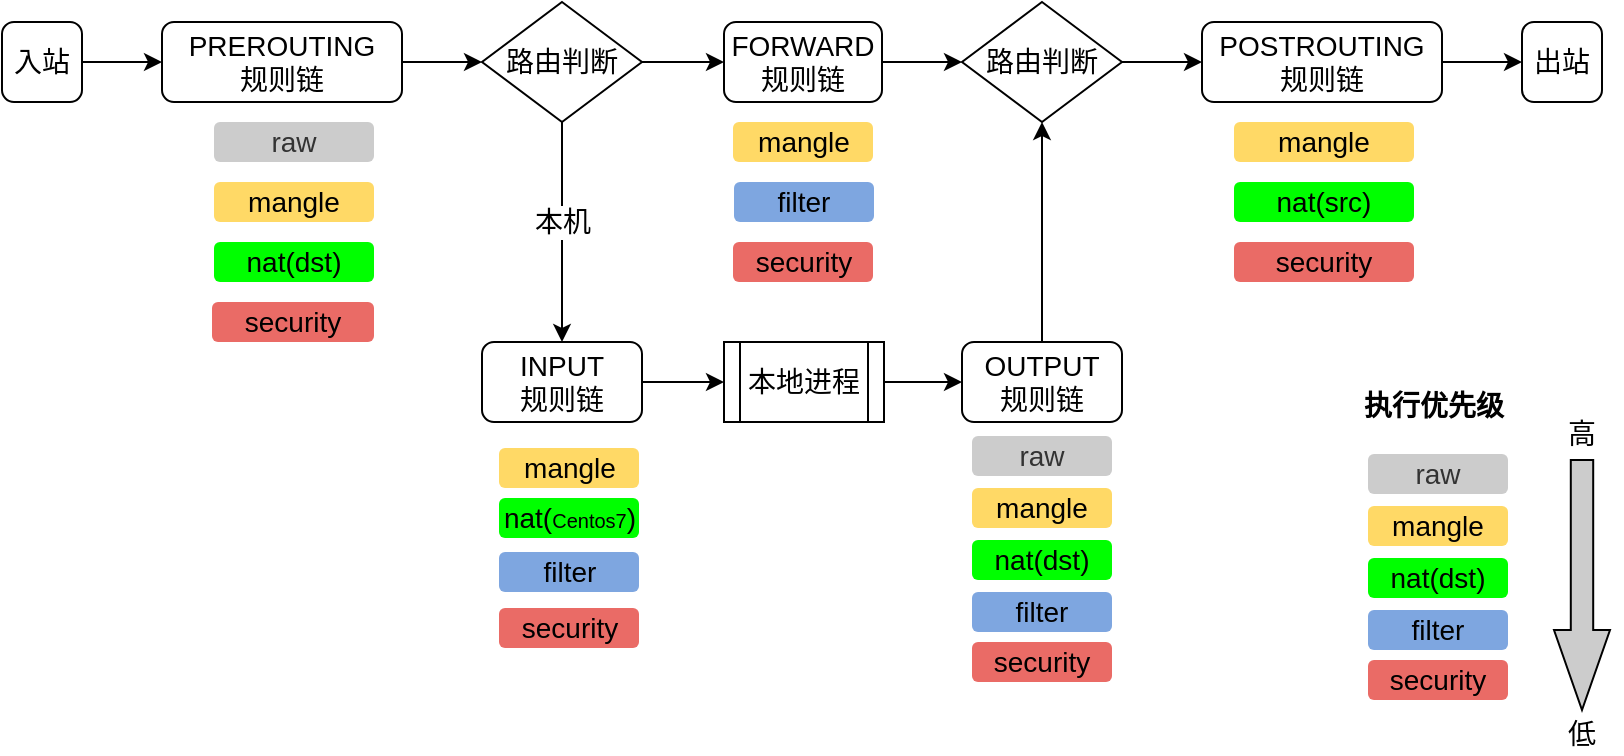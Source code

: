 <mxfile version="13.6.2" type="device"><diagram id="khEPvzVBaJWVP-_CvVxd" name="第 1 页"><mxGraphModel dx="866" dy="554" grid="0" gridSize="10" guides="1" tooltips="1" connect="1" arrows="1" fold="1" page="0" pageScale="1" pageWidth="827" pageHeight="1169" math="0" shadow="0"><root><mxCell id="0"/><mxCell id="1" parent="0"/><mxCell id="IaT7As42e8U3sCh_aYW2-27" style="edgeStyle=orthogonalEdgeStyle;rounded=0;orthogonalLoop=1;jettySize=auto;html=1;exitX=0.5;exitY=1;exitDx=0;exitDy=0;entryX=0.5;entryY=0;entryDx=0;entryDy=0;" edge="1" parent="1" source="IaT7As42e8U3sCh_aYW2-6" target="IaT7As42e8U3sCh_aYW2-11"><mxGeometry relative="1" as="geometry"/></mxCell><mxCell id="IaT7As42e8U3sCh_aYW2-45" value="&lt;font style=&quot;font-size: 14px&quot;&gt;本机&lt;/font&gt;" style="edgeLabel;html=1;align=center;verticalAlign=middle;resizable=0;points=[];" vertex="1" connectable="0" parent="IaT7As42e8U3sCh_aYW2-27"><mxGeometry x="0.273" y="1" relative="1" as="geometry"><mxPoint x="-1" y="-20" as="offset"/></mxGeometry></mxCell><mxCell id="IaT7As42e8U3sCh_aYW2-29" value="" style="edgeStyle=orthogonalEdgeStyle;rounded=0;orthogonalLoop=1;jettySize=auto;html=1;" edge="1" parent="1" target="IaT7As42e8U3sCh_aYW2-7"><mxGeometry relative="1" as="geometry"><mxPoint x="334" y="140" as="sourcePoint"/><Array as="points"><mxPoint x="344" y="140"/><mxPoint x="344" y="140"/></Array></mxGeometry></mxCell><mxCell id="IaT7As42e8U3sCh_aYW2-6" value="&lt;font style=&quot;font-size: 14px&quot;&gt;路由判断&lt;/font&gt;" style="rhombus;whiteSpace=wrap;html=1;" vertex="1" parent="1"><mxGeometry x="254" y="110" width="80" height="60" as="geometry"/></mxCell><mxCell id="IaT7As42e8U3sCh_aYW2-39" style="edgeStyle=orthogonalEdgeStyle;rounded=0;orthogonalLoop=1;jettySize=auto;html=1;exitX=1;exitY=0.5;exitDx=0;exitDy=0;entryX=0;entryY=0.5;entryDx=0;entryDy=0;" edge="1" parent="1" source="IaT7As42e8U3sCh_aYW2-7" target="IaT7As42e8U3sCh_aYW2-36"><mxGeometry relative="1" as="geometry"/></mxCell><mxCell id="IaT7As42e8U3sCh_aYW2-7" value="&lt;font style=&quot;font-size: 14px&quot;&gt;FORWARD&lt;br&gt;规则链&lt;/font&gt;" style="rounded=1;whiteSpace=wrap;html=1;" vertex="1" parent="1"><mxGeometry x="375" y="120" width="79" height="40" as="geometry"/></mxCell><mxCell id="IaT7As42e8U3sCh_aYW2-28" style="edgeStyle=orthogonalEdgeStyle;rounded=0;orthogonalLoop=1;jettySize=auto;html=1;exitX=0.5;exitY=0;exitDx=0;exitDy=0;entryX=0.5;entryY=1;entryDx=0;entryDy=0;" edge="1" parent="1" source="IaT7As42e8U3sCh_aYW2-10" target="IaT7As42e8U3sCh_aYW2-36"><mxGeometry relative="1" as="geometry"/></mxCell><mxCell id="IaT7As42e8U3sCh_aYW2-10" value="&lt;font style=&quot;font-size: 14px&quot;&gt;OUTPUT&lt;br&gt;规则链&lt;/font&gt;" style="rounded=1;whiteSpace=wrap;html=1;" vertex="1" parent="1"><mxGeometry x="494" y="280" width="80" height="40" as="geometry"/></mxCell><mxCell id="IaT7As42e8U3sCh_aYW2-30" style="edgeStyle=orthogonalEdgeStyle;rounded=0;orthogonalLoop=1;jettySize=auto;html=1;exitX=1;exitY=0.5;exitDx=0;exitDy=0;entryX=0;entryY=0.5;entryDx=0;entryDy=0;" edge="1" parent="1" source="IaT7As42e8U3sCh_aYW2-11" target="IaT7As42e8U3sCh_aYW2-13"><mxGeometry relative="1" as="geometry"/></mxCell><mxCell id="IaT7As42e8U3sCh_aYW2-11" value="&lt;font style=&quot;font-size: 14px&quot;&gt;INPUT&lt;br&gt;规则链&lt;/font&gt;" style="rounded=1;whiteSpace=wrap;html=1;" vertex="1" parent="1"><mxGeometry x="254" y="280" width="80" height="40" as="geometry"/></mxCell><mxCell id="IaT7As42e8U3sCh_aYW2-31" style="edgeStyle=orthogonalEdgeStyle;rounded=0;orthogonalLoop=1;jettySize=auto;html=1;exitX=1;exitY=0.5;exitDx=0;exitDy=0;entryX=0;entryY=0.5;entryDx=0;entryDy=0;" edge="1" parent="1" source="IaT7As42e8U3sCh_aYW2-13" target="IaT7As42e8U3sCh_aYW2-10"><mxGeometry relative="1" as="geometry"/></mxCell><mxCell id="IaT7As42e8U3sCh_aYW2-13" value="&lt;font style=&quot;font-size: 14px&quot;&gt;本地进程&lt;/font&gt;" style="shape=process;whiteSpace=wrap;html=1;backgroundOutline=1;" vertex="1" parent="1"><mxGeometry x="375" y="280" width="80" height="40" as="geometry"/></mxCell><mxCell id="IaT7As42e8U3sCh_aYW2-42" style="edgeStyle=orthogonalEdgeStyle;rounded=0;orthogonalLoop=1;jettySize=auto;html=1;exitX=1;exitY=0.5;exitDx=0;exitDy=0;entryX=0;entryY=0.5;entryDx=0;entryDy=0;" edge="1" parent="1" source="IaT7As42e8U3sCh_aYW2-17" target="IaT7As42e8U3sCh_aYW2-33"><mxGeometry relative="1" as="geometry"/></mxCell><mxCell id="IaT7As42e8U3sCh_aYW2-17" value="&lt;font style=&quot;font-size: 14px&quot;&gt;入站&lt;/font&gt;" style="rounded=1;whiteSpace=wrap;html=1;" vertex="1" parent="1"><mxGeometry x="14" y="120" width="40" height="40" as="geometry"/></mxCell><mxCell id="IaT7As42e8U3sCh_aYW2-18" value="&lt;font style=&quot;font-size: 14px&quot;&gt;出站&lt;/font&gt;" style="rounded=1;whiteSpace=wrap;html=1;" vertex="1" parent="1"><mxGeometry x="654" y="120" width="40" height="40" as="geometry"/></mxCell><mxCell id="IaT7As42e8U3sCh_aYW2-43" style="edgeStyle=orthogonalEdgeStyle;rounded=0;orthogonalLoop=1;jettySize=auto;html=1;exitX=1;exitY=0.5;exitDx=0;exitDy=0;" edge="1" parent="1" source="IaT7As42e8U3sCh_aYW2-33" target="IaT7As42e8U3sCh_aYW2-6"><mxGeometry relative="1" as="geometry"/></mxCell><mxCell id="IaT7As42e8U3sCh_aYW2-33" value="&lt;font style=&quot;font-size: 14px&quot;&gt;PREROUTING&lt;br&gt;规则链&lt;/font&gt;" style="rounded=1;whiteSpace=wrap;html=1;" vertex="1" parent="1"><mxGeometry x="94" y="120" width="120" height="40" as="geometry"/></mxCell><mxCell id="IaT7As42e8U3sCh_aYW2-41" style="edgeStyle=orthogonalEdgeStyle;rounded=0;orthogonalLoop=1;jettySize=auto;html=1;exitX=1;exitY=0.5;exitDx=0;exitDy=0;entryX=0;entryY=0.5;entryDx=0;entryDy=0;" edge="1" parent="1" source="IaT7As42e8U3sCh_aYW2-34" target="IaT7As42e8U3sCh_aYW2-35"><mxGeometry relative="1" as="geometry"/></mxCell><mxCell id="IaT7As42e8U3sCh_aYW2-34" value="&lt;font style=&quot;font-size: 14px&quot;&gt;POSTROUTING&lt;br&gt;规则链&lt;/font&gt;" style="rounded=1;whiteSpace=wrap;html=1;" vertex="1" parent="1"><mxGeometry x="614" y="120" width="120" height="40" as="geometry"/></mxCell><mxCell id="IaT7As42e8U3sCh_aYW2-35" value="&lt;font style=&quot;font-size: 14px&quot;&gt;出站&lt;/font&gt;" style="rounded=1;whiteSpace=wrap;html=1;" vertex="1" parent="1"><mxGeometry x="774" y="120" width="40" height="40" as="geometry"/></mxCell><mxCell id="IaT7As42e8U3sCh_aYW2-40" style="edgeStyle=orthogonalEdgeStyle;rounded=0;orthogonalLoop=1;jettySize=auto;html=1;exitX=1;exitY=0.5;exitDx=0;exitDy=0;entryX=0;entryY=0.5;entryDx=0;entryDy=0;" edge="1" parent="1" source="IaT7As42e8U3sCh_aYW2-36" target="IaT7As42e8U3sCh_aYW2-34"><mxGeometry relative="1" as="geometry"/></mxCell><mxCell id="IaT7As42e8U3sCh_aYW2-36" value="&lt;font style=&quot;font-size: 14px&quot;&gt;路由判断&lt;/font&gt;" style="rhombus;whiteSpace=wrap;html=1;" vertex="1" parent="1"><mxGeometry x="494" y="110" width="80" height="60" as="geometry"/></mxCell><mxCell id="IaT7As42e8U3sCh_aYW2-54" value="&lt;font style=&quot;font-size: 14px&quot;&gt;raw&lt;br&gt;&lt;/font&gt;" style="rounded=1;whiteSpace=wrap;html=1;fontColor=#333333;strokeColor=none;fillColor=#CCCCCC;" vertex="1" parent="1"><mxGeometry x="120" y="170" width="80" height="20" as="geometry"/></mxCell><mxCell id="IaT7As42e8U3sCh_aYW2-55" value="&lt;font style=&quot;font-size: 14px&quot;&gt;mangle&lt;br&gt;&lt;/font&gt;" style="rounded=1;whiteSpace=wrap;html=1;fillColor=#FFD966;strokeColor=none;" vertex="1" parent="1"><mxGeometry x="120" y="200" width="80" height="20" as="geometry"/></mxCell><mxCell id="IaT7As42e8U3sCh_aYW2-56" value="&lt;font style=&quot;font-size: 14px&quot;&gt;nat(dst)&lt;br&gt;&lt;/font&gt;" style="rounded=1;whiteSpace=wrap;html=1;fillColor=#00FF00;strokeColor=none;" vertex="1" parent="1"><mxGeometry x="120" y="230" width="80" height="20" as="geometry"/></mxCell><mxCell id="IaT7As42e8U3sCh_aYW2-57" value="&lt;font style=&quot;font-size: 14px&quot;&gt;security&lt;/font&gt;" style="rounded=1;whiteSpace=wrap;html=1;strokeColor=none;fillColor=#EA6B66;" vertex="1" parent="1"><mxGeometry x="119" y="260" width="81" height="20" as="geometry"/></mxCell><mxCell id="IaT7As42e8U3sCh_aYW2-58" value="&lt;font style=&quot;font-size: 14px&quot;&gt;mangle&lt;br&gt;&lt;/font&gt;" style="rounded=1;whiteSpace=wrap;html=1;fillColor=#FFD966;strokeColor=none;" vertex="1" parent="1"><mxGeometry x="379.5" y="170" width="70" height="20" as="geometry"/></mxCell><mxCell id="IaT7As42e8U3sCh_aYW2-59" value="&lt;font style=&quot;font-size: 14px&quot;&gt;filter&lt;/font&gt;" style="rounded=1;whiteSpace=wrap;html=1;strokeColor=none;fillColor=#7EA6E0;" vertex="1" parent="1"><mxGeometry x="380" y="200" width="70" height="20" as="geometry"/></mxCell><mxCell id="IaT7As42e8U3sCh_aYW2-60" value="&lt;font style=&quot;font-size: 14px&quot;&gt;security&lt;/font&gt;" style="rounded=1;whiteSpace=wrap;html=1;strokeColor=none;fillColor=#EA6B66;" vertex="1" parent="1"><mxGeometry x="379.5" y="230" width="70" height="20" as="geometry"/></mxCell><mxCell id="IaT7As42e8U3sCh_aYW2-61" value="&lt;font style=&quot;font-size: 14px&quot;&gt;mangle&lt;br&gt;&lt;/font&gt;" style="rounded=1;whiteSpace=wrap;html=1;fillColor=#FFD966;strokeColor=none;" vertex="1" parent="1"><mxGeometry x="630" y="170" width="90" height="20" as="geometry"/></mxCell><mxCell id="IaT7As42e8U3sCh_aYW2-62" value="&lt;font style=&quot;font-size: 14px&quot;&gt;nat(src)&lt;br&gt;&lt;/font&gt;" style="rounded=1;whiteSpace=wrap;html=1;fillColor=#00FF00;strokeColor=none;" vertex="1" parent="1"><mxGeometry x="630" y="200" width="90" height="20" as="geometry"/></mxCell><mxCell id="IaT7As42e8U3sCh_aYW2-63" value="&lt;font style=&quot;font-size: 14px&quot;&gt;security&lt;/font&gt;" style="rounded=1;whiteSpace=wrap;html=1;strokeColor=none;fillColor=#EA6B66;" vertex="1" parent="1"><mxGeometry x="630" y="230" width="90" height="20" as="geometry"/></mxCell><mxCell id="IaT7As42e8U3sCh_aYW2-64" value="&lt;font style=&quot;font-size: 14px&quot;&gt;security&lt;/font&gt;" style="rounded=1;whiteSpace=wrap;html=1;strokeColor=none;fillColor=#EA6B66;" vertex="1" parent="1"><mxGeometry x="499" y="430" width="70" height="20" as="geometry"/></mxCell><mxCell id="IaT7As42e8U3sCh_aYW2-65" value="&lt;font style=&quot;font-size: 14px&quot;&gt;nat(dst)&lt;br&gt;&lt;/font&gt;" style="rounded=1;whiteSpace=wrap;html=1;fillColor=#00FF00;strokeColor=none;" vertex="1" parent="1"><mxGeometry x="499" y="379" width="70" height="20" as="geometry"/></mxCell><mxCell id="IaT7As42e8U3sCh_aYW2-66" value="&lt;font style=&quot;font-size: 14px&quot;&gt;mangle&lt;br&gt;&lt;/font&gt;" style="rounded=1;whiteSpace=wrap;html=1;fillColor=#FFD966;strokeColor=none;" vertex="1" parent="1"><mxGeometry x="499" y="353" width="70" height="20" as="geometry"/></mxCell><mxCell id="IaT7As42e8U3sCh_aYW2-67" value="&lt;font style=&quot;font-size: 14px&quot;&gt;raw&lt;br&gt;&lt;/font&gt;" style="rounded=1;whiteSpace=wrap;html=1;fontColor=#333333;strokeColor=none;fillColor=#CCCCCC;" vertex="1" parent="1"><mxGeometry x="499" y="327" width="70" height="20" as="geometry"/></mxCell><mxCell id="IaT7As42e8U3sCh_aYW2-68" value="&lt;font style=&quot;font-size: 14px&quot;&gt;filter&lt;/font&gt;" style="rounded=1;whiteSpace=wrap;html=1;strokeColor=none;fillColor=#7EA6E0;" vertex="1" parent="1"><mxGeometry x="499" y="405" width="70" height="20" as="geometry"/></mxCell><mxCell id="IaT7As42e8U3sCh_aYW2-78" value="&lt;font style=&quot;font-size: 14px&quot;&gt;security&lt;/font&gt;" style="rounded=1;whiteSpace=wrap;html=1;strokeColor=none;fillColor=#EA6B66;" vertex="1" parent="1"><mxGeometry x="262.5" y="413" width="70" height="20" as="geometry"/></mxCell><mxCell id="IaT7As42e8U3sCh_aYW2-79" value="&lt;font style=&quot;font-size: 14px&quot;&gt;nat(&lt;/font&gt;&lt;font size=&quot;1&quot;&gt;Centos7&lt;/font&gt;&lt;font style=&quot;font-size: 14px&quot;&gt;)&lt;br&gt;&lt;/font&gt;" style="rounded=1;whiteSpace=wrap;html=1;fillColor=#00FF00;strokeColor=none;" vertex="1" parent="1"><mxGeometry x="262.5" y="358" width="70" height="20" as="geometry"/></mxCell><mxCell id="IaT7As42e8U3sCh_aYW2-80" value="&lt;font style=&quot;font-size: 14px&quot;&gt;mangle&lt;br&gt;&lt;/font&gt;" style="rounded=1;whiteSpace=wrap;html=1;fillColor=#FFD966;strokeColor=none;" vertex="1" parent="1"><mxGeometry x="262.5" y="333" width="70" height="20" as="geometry"/></mxCell><mxCell id="IaT7As42e8U3sCh_aYW2-82" value="&lt;font style=&quot;font-size: 14px&quot;&gt;filter&lt;/font&gt;" style="rounded=1;whiteSpace=wrap;html=1;strokeColor=none;fillColor=#7EA6E0;" vertex="1" parent="1"><mxGeometry x="262.5" y="385" width="70" height="20" as="geometry"/></mxCell><mxCell id="IaT7As42e8U3sCh_aYW2-93" value="" style="group" vertex="1" connectable="0" parent="1"><mxGeometry x="678" y="302" width="146" height="184" as="geometry"/></mxCell><mxCell id="IaT7As42e8U3sCh_aYW2-84" value="&lt;font style=&quot;font-size: 14px&quot;&gt;security&lt;/font&gt;" style="rounded=1;whiteSpace=wrap;html=1;strokeColor=none;fillColor=#EA6B66;" vertex="1" parent="IaT7As42e8U3sCh_aYW2-93"><mxGeometry x="19" y="137" width="70" height="20" as="geometry"/></mxCell><mxCell id="IaT7As42e8U3sCh_aYW2-85" value="&lt;font style=&quot;font-size: 14px&quot;&gt;nat(dst)&lt;br&gt;&lt;/font&gt;" style="rounded=1;whiteSpace=wrap;html=1;fillColor=#00FF00;strokeColor=none;" vertex="1" parent="IaT7As42e8U3sCh_aYW2-93"><mxGeometry x="19" y="86" width="70" height="20" as="geometry"/></mxCell><mxCell id="IaT7As42e8U3sCh_aYW2-86" value="&lt;font style=&quot;font-size: 14px&quot;&gt;mangle&lt;br&gt;&lt;/font&gt;" style="rounded=1;whiteSpace=wrap;html=1;fillColor=#FFD966;strokeColor=none;" vertex="1" parent="IaT7As42e8U3sCh_aYW2-93"><mxGeometry x="19" y="60" width="70" height="20" as="geometry"/></mxCell><mxCell id="IaT7As42e8U3sCh_aYW2-87" value="&lt;font style=&quot;font-size: 14px&quot;&gt;raw&lt;br&gt;&lt;/font&gt;" style="rounded=1;whiteSpace=wrap;html=1;fontColor=#333333;strokeColor=none;fillColor=#CCCCCC;" vertex="1" parent="IaT7As42e8U3sCh_aYW2-93"><mxGeometry x="19" y="34" width="70" height="20" as="geometry"/></mxCell><mxCell id="IaT7As42e8U3sCh_aYW2-88" value="&lt;font style=&quot;font-size: 14px&quot;&gt;filter&lt;/font&gt;" style="rounded=1;whiteSpace=wrap;html=1;strokeColor=none;fillColor=#7EA6E0;" vertex="1" parent="IaT7As42e8U3sCh_aYW2-93"><mxGeometry x="19" y="112" width="70" height="20" as="geometry"/></mxCell><mxCell id="IaT7As42e8U3sCh_aYW2-89" value="&lt;span style=&quot;font-size: 14px&quot;&gt;执行优先级&lt;/span&gt;" style="text;html=1;strokeColor=none;fillColor=none;align=center;verticalAlign=middle;whiteSpace=wrap;rounded=0;fontStyle=1" vertex="1" parent="IaT7As42e8U3sCh_aYW2-93"><mxGeometry width="104" height="20" as="geometry"/></mxCell><mxCell id="IaT7As42e8U3sCh_aYW2-90" value="" style="html=1;shadow=0;dashed=0;align=center;verticalAlign=middle;shape=mxgraph.arrows2.arrow;dy=0.6;dx=40;direction=south;notch=0;fillColor=#CCCCCC;" vertex="1" parent="IaT7As42e8U3sCh_aYW2-93"><mxGeometry x="112" y="37" width="28" height="125" as="geometry"/></mxCell><mxCell id="IaT7As42e8U3sCh_aYW2-91" value="&lt;span style=&quot;font-size: 14px&quot;&gt;高&lt;/span&gt;" style="text;html=1;strokeColor=none;fillColor=none;align=center;verticalAlign=middle;whiteSpace=wrap;rounded=0;" vertex="1" parent="IaT7As42e8U3sCh_aYW2-93"><mxGeometry x="106" y="14" width="40" height="20" as="geometry"/></mxCell><mxCell id="IaT7As42e8U3sCh_aYW2-92" value="&lt;span style=&quot;font-size: 14px&quot;&gt;低&lt;/span&gt;" style="text;html=1;strokeColor=none;fillColor=none;align=center;verticalAlign=middle;whiteSpace=wrap;rounded=0;" vertex="1" parent="IaT7As42e8U3sCh_aYW2-93"><mxGeometry x="106" y="164" width="40" height="20" as="geometry"/></mxCell></root></mxGraphModel></diagram></mxfile>